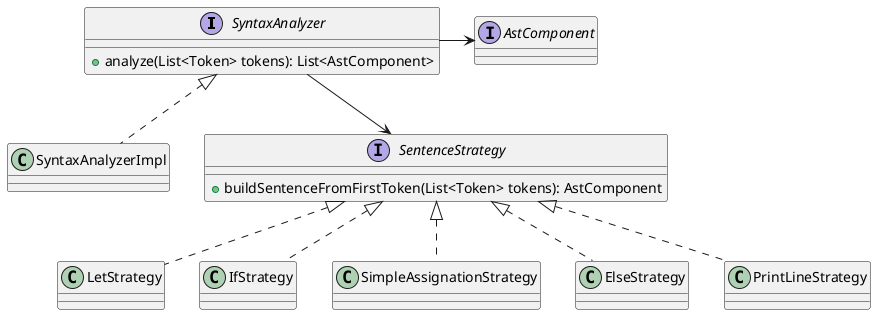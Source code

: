 @startuml

interface SyntaxAnalyzer{
    +analyze(List<Token> tokens): List<AstComponent>
}
class SyntaxAnalyzerImpl implements SyntaxAnalyzer

interface SentenceStrategy{
    +buildSentenceFromFirstToken(List<Token> tokens): AstComponent
}

class LetStrategy implements SentenceStrategy
class IfStrategy implements SentenceStrategy
class SimpleAssignationStrategy implements SentenceStrategy
class ElseStrategy implements SentenceStrategy
class PrintLineStrategy implements SentenceStrategy

interface AstComponent

'Relations
SyntaxAnalyzer -> AstComponent
SyntaxAnalyzer --> SentenceStrategy
@enduml
